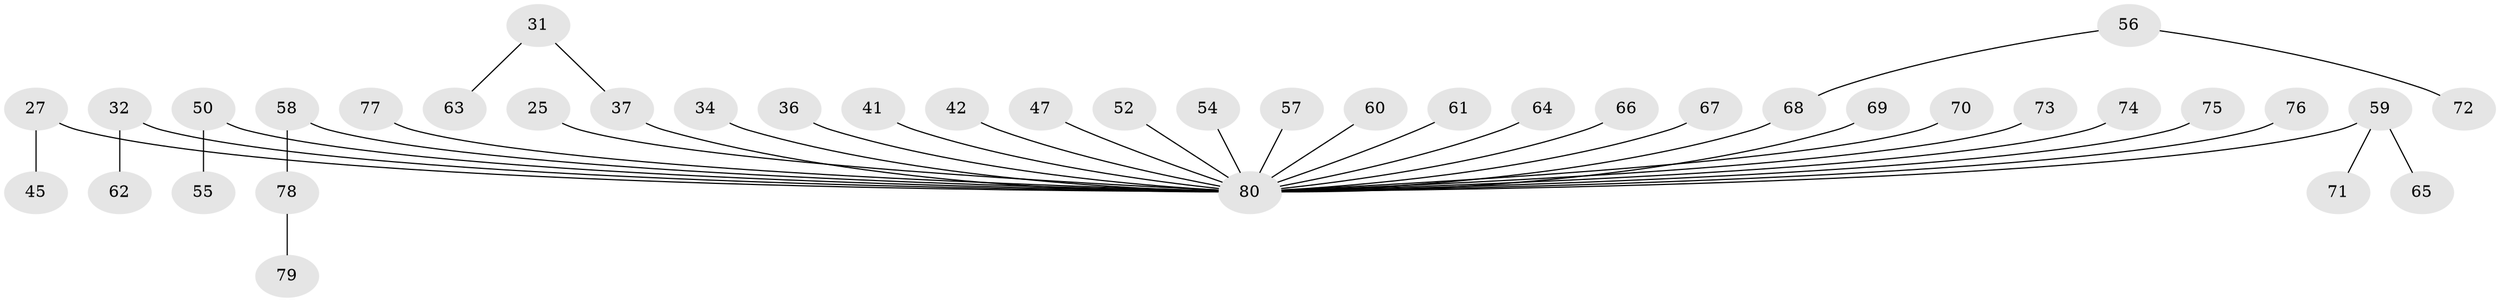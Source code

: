 // original degree distribution, {6: 0.0125, 5: 0.0375, 3: 0.2, 4: 0.0375, 2: 0.25, 1: 0.4625}
// Generated by graph-tools (version 1.1) at 2025/52/03/09/25 04:52:31]
// undirected, 40 vertices, 39 edges
graph export_dot {
graph [start="1"]
  node [color=gray90,style=filled];
  25;
  27;
  31;
  32;
  34;
  36;
  37 [super="+29"];
  41;
  42;
  45;
  47;
  50;
  52;
  54;
  55;
  56 [super="+53"];
  57;
  58;
  59 [super="+49"];
  60;
  61;
  62;
  63;
  64;
  65;
  66;
  67;
  68 [super="+51"];
  69;
  70;
  71;
  72;
  73;
  74;
  75;
  76;
  77;
  78;
  79;
  80 [super="+9+20+39+40+48"];
  25 -- 80;
  27 -- 45;
  27 -- 80;
  31 -- 63;
  31 -- 37;
  32 -- 62;
  32 -- 80;
  34 -- 80;
  36 -- 80;
  37 -- 80;
  41 -- 80;
  42 -- 80;
  47 -- 80;
  50 -- 55;
  50 -- 80;
  52 -- 80;
  54 -- 80;
  56 -- 72;
  56 -- 68;
  57 -- 80;
  58 -- 78;
  58 -- 80;
  59 -- 65;
  59 -- 71;
  59 -- 80;
  60 -- 80;
  61 -- 80;
  64 -- 80;
  66 -- 80;
  67 -- 80;
  68 -- 80;
  69 -- 80;
  70 -- 80;
  73 -- 80;
  74 -- 80;
  75 -- 80;
  76 -- 80;
  77 -- 80;
  78 -- 79;
}
